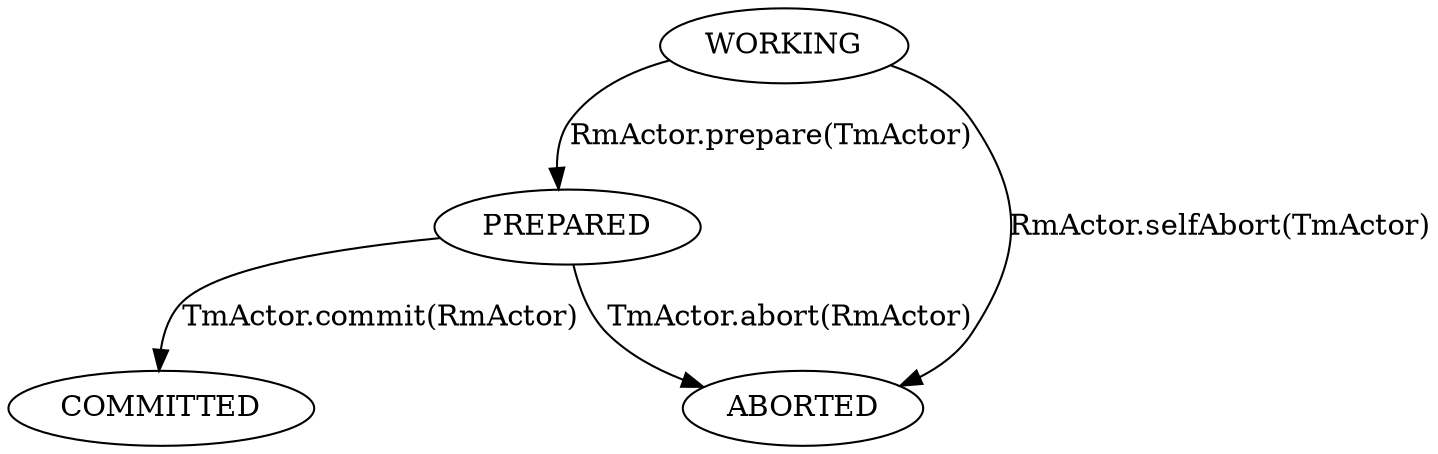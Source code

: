 digraph G {
    S_0 [ label="WORKING" ];
    S_1 [ label="PREPARED" ];
    S_2 [ label="ABORTED" ];
    S_3 [ label="COMMITTED" ];
    S_0 -> S_1 [ label="RmActor.prepare(TmActor)" ];
    S_0 -> S_2 [ label="RmActor.selfAbort(TmActor)" ];
    S_1 -> S_2 [ label="TmActor.abort(RmActor)" ];
    S_1 -> S_3 [ label="TmActor.commit(RmActor)" ];
}